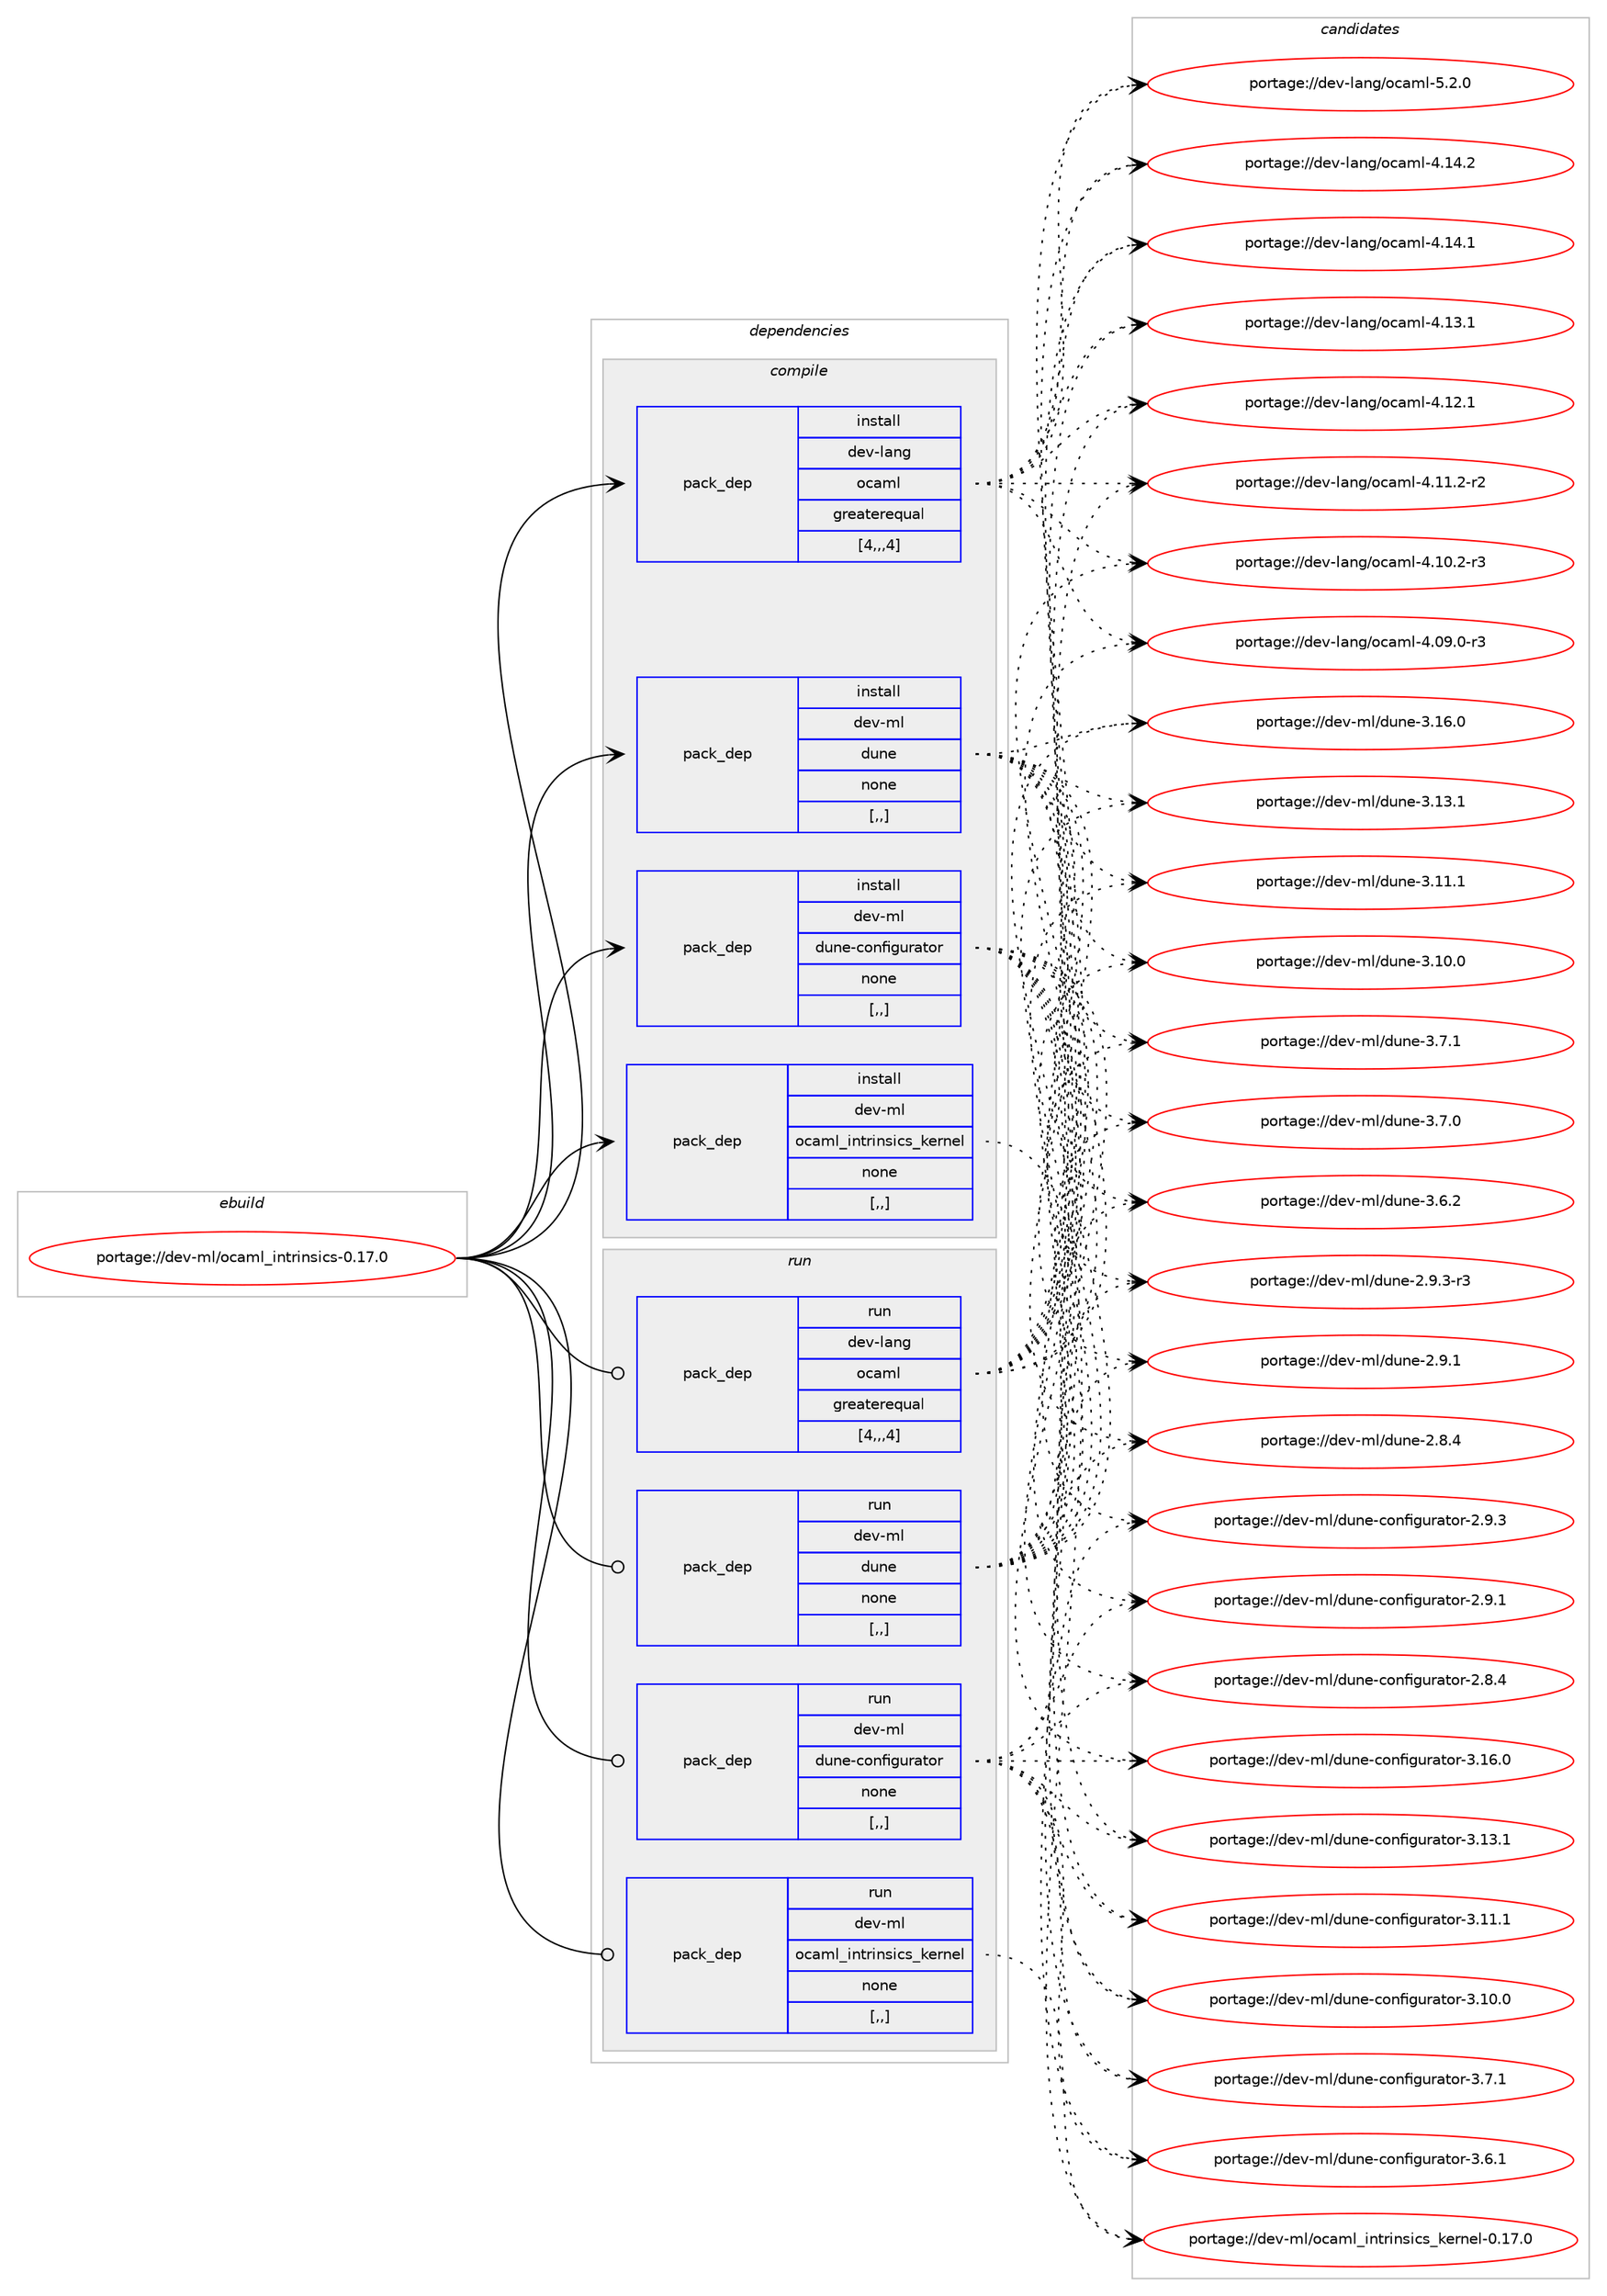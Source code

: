 digraph prolog {

# *************
# Graph options
# *************

newrank=true;
concentrate=true;
compound=true;
graph [rankdir=LR,fontname=Helvetica,fontsize=10,ranksep=1.5];#, ranksep=2.5, nodesep=0.2];
edge  [arrowhead=vee];
node  [fontname=Helvetica,fontsize=10];

# **********
# The ebuild
# **********

subgraph cluster_leftcol {
color=gray;
label=<<i>ebuild</i>>;
id [label="portage://dev-ml/ocaml_intrinsics-0.17.0", color=red, width=4, href="../dev-ml/ocaml_intrinsics-0.17.0.svg"];
}

# ****************
# The dependencies
# ****************

subgraph cluster_midcol {
color=gray;
label=<<i>dependencies</i>>;
subgraph cluster_compile {
fillcolor="#eeeeee";
style=filled;
label=<<i>compile</i>>;
subgraph pack90543 {
dependency121485 [label=<<TABLE BORDER="0" CELLBORDER="1" CELLSPACING="0" CELLPADDING="4" WIDTH="220"><TR><TD ROWSPAN="6" CELLPADDING="30">pack_dep</TD></TR><TR><TD WIDTH="110">install</TD></TR><TR><TD>dev-lang</TD></TR><TR><TD>ocaml</TD></TR><TR><TD>greaterequal</TD></TR><TR><TD>[4,,,4]</TD></TR></TABLE>>, shape=none, color=blue];
}
id:e -> dependency121485:w [weight=20,style="solid",arrowhead="vee"];
subgraph pack90544 {
dependency121486 [label=<<TABLE BORDER="0" CELLBORDER="1" CELLSPACING="0" CELLPADDING="4" WIDTH="220"><TR><TD ROWSPAN="6" CELLPADDING="30">pack_dep</TD></TR><TR><TD WIDTH="110">install</TD></TR><TR><TD>dev-ml</TD></TR><TR><TD>dune</TD></TR><TR><TD>none</TD></TR><TR><TD>[,,]</TD></TR></TABLE>>, shape=none, color=blue];
}
id:e -> dependency121486:w [weight=20,style="solid",arrowhead="vee"];
subgraph pack90545 {
dependency121487 [label=<<TABLE BORDER="0" CELLBORDER="1" CELLSPACING="0" CELLPADDING="4" WIDTH="220"><TR><TD ROWSPAN="6" CELLPADDING="30">pack_dep</TD></TR><TR><TD WIDTH="110">install</TD></TR><TR><TD>dev-ml</TD></TR><TR><TD>dune-configurator</TD></TR><TR><TD>none</TD></TR><TR><TD>[,,]</TD></TR></TABLE>>, shape=none, color=blue];
}
id:e -> dependency121487:w [weight=20,style="solid",arrowhead="vee"];
subgraph pack90546 {
dependency121488 [label=<<TABLE BORDER="0" CELLBORDER="1" CELLSPACING="0" CELLPADDING="4" WIDTH="220"><TR><TD ROWSPAN="6" CELLPADDING="30">pack_dep</TD></TR><TR><TD WIDTH="110">install</TD></TR><TR><TD>dev-ml</TD></TR><TR><TD>ocaml_intrinsics_kernel</TD></TR><TR><TD>none</TD></TR><TR><TD>[,,]</TD></TR></TABLE>>, shape=none, color=blue];
}
id:e -> dependency121488:w [weight=20,style="solid",arrowhead="vee"];
}
subgraph cluster_compileandrun {
fillcolor="#eeeeee";
style=filled;
label=<<i>compile and run</i>>;
}
subgraph cluster_run {
fillcolor="#eeeeee";
style=filled;
label=<<i>run</i>>;
subgraph pack90547 {
dependency121489 [label=<<TABLE BORDER="0" CELLBORDER="1" CELLSPACING="0" CELLPADDING="4" WIDTH="220"><TR><TD ROWSPAN="6" CELLPADDING="30">pack_dep</TD></TR><TR><TD WIDTH="110">run</TD></TR><TR><TD>dev-lang</TD></TR><TR><TD>ocaml</TD></TR><TR><TD>greaterequal</TD></TR><TR><TD>[4,,,4]</TD></TR></TABLE>>, shape=none, color=blue];
}
id:e -> dependency121489:w [weight=20,style="solid",arrowhead="odot"];
subgraph pack90548 {
dependency121490 [label=<<TABLE BORDER="0" CELLBORDER="1" CELLSPACING="0" CELLPADDING="4" WIDTH="220"><TR><TD ROWSPAN="6" CELLPADDING="30">pack_dep</TD></TR><TR><TD WIDTH="110">run</TD></TR><TR><TD>dev-ml</TD></TR><TR><TD>dune</TD></TR><TR><TD>none</TD></TR><TR><TD>[,,]</TD></TR></TABLE>>, shape=none, color=blue];
}
id:e -> dependency121490:w [weight=20,style="solid",arrowhead="odot"];
subgraph pack90549 {
dependency121491 [label=<<TABLE BORDER="0" CELLBORDER="1" CELLSPACING="0" CELLPADDING="4" WIDTH="220"><TR><TD ROWSPAN="6" CELLPADDING="30">pack_dep</TD></TR><TR><TD WIDTH="110">run</TD></TR><TR><TD>dev-ml</TD></TR><TR><TD>dune-configurator</TD></TR><TR><TD>none</TD></TR><TR><TD>[,,]</TD></TR></TABLE>>, shape=none, color=blue];
}
id:e -> dependency121491:w [weight=20,style="solid",arrowhead="odot"];
subgraph pack90550 {
dependency121492 [label=<<TABLE BORDER="0" CELLBORDER="1" CELLSPACING="0" CELLPADDING="4" WIDTH="220"><TR><TD ROWSPAN="6" CELLPADDING="30">pack_dep</TD></TR><TR><TD WIDTH="110">run</TD></TR><TR><TD>dev-ml</TD></TR><TR><TD>ocaml_intrinsics_kernel</TD></TR><TR><TD>none</TD></TR><TR><TD>[,,]</TD></TR></TABLE>>, shape=none, color=blue];
}
id:e -> dependency121492:w [weight=20,style="solid",arrowhead="odot"];
}
}

# **************
# The candidates
# **************

subgraph cluster_choices {
rank=same;
color=gray;
label=<<i>candidates</i>>;

subgraph choice90543 {
color=black;
nodesep=1;
choice1001011184510897110103471119997109108455346504648 [label="portage://dev-lang/ocaml-5.2.0", color=red, width=4,href="../dev-lang/ocaml-5.2.0.svg"];
choice100101118451089711010347111999710910845524649524650 [label="portage://dev-lang/ocaml-4.14.2", color=red, width=4,href="../dev-lang/ocaml-4.14.2.svg"];
choice100101118451089711010347111999710910845524649524649 [label="portage://dev-lang/ocaml-4.14.1", color=red, width=4,href="../dev-lang/ocaml-4.14.1.svg"];
choice100101118451089711010347111999710910845524649514649 [label="portage://dev-lang/ocaml-4.13.1", color=red, width=4,href="../dev-lang/ocaml-4.13.1.svg"];
choice100101118451089711010347111999710910845524649504649 [label="portage://dev-lang/ocaml-4.12.1", color=red, width=4,href="../dev-lang/ocaml-4.12.1.svg"];
choice1001011184510897110103471119997109108455246494946504511450 [label="portage://dev-lang/ocaml-4.11.2-r2", color=red, width=4,href="../dev-lang/ocaml-4.11.2-r2.svg"];
choice1001011184510897110103471119997109108455246494846504511451 [label="portage://dev-lang/ocaml-4.10.2-r3", color=red, width=4,href="../dev-lang/ocaml-4.10.2-r3.svg"];
choice1001011184510897110103471119997109108455246485746484511451 [label="portage://dev-lang/ocaml-4.09.0-r3", color=red, width=4,href="../dev-lang/ocaml-4.09.0-r3.svg"];
dependency121485:e -> choice1001011184510897110103471119997109108455346504648:w [style=dotted,weight="100"];
dependency121485:e -> choice100101118451089711010347111999710910845524649524650:w [style=dotted,weight="100"];
dependency121485:e -> choice100101118451089711010347111999710910845524649524649:w [style=dotted,weight="100"];
dependency121485:e -> choice100101118451089711010347111999710910845524649514649:w [style=dotted,weight="100"];
dependency121485:e -> choice100101118451089711010347111999710910845524649504649:w [style=dotted,weight="100"];
dependency121485:e -> choice1001011184510897110103471119997109108455246494946504511450:w [style=dotted,weight="100"];
dependency121485:e -> choice1001011184510897110103471119997109108455246494846504511451:w [style=dotted,weight="100"];
dependency121485:e -> choice1001011184510897110103471119997109108455246485746484511451:w [style=dotted,weight="100"];
}
subgraph choice90544 {
color=black;
nodesep=1;
choice100101118451091084710011711010145514649544648 [label="portage://dev-ml/dune-3.16.0", color=red, width=4,href="../dev-ml/dune-3.16.0.svg"];
choice100101118451091084710011711010145514649514649 [label="portage://dev-ml/dune-3.13.1", color=red, width=4,href="../dev-ml/dune-3.13.1.svg"];
choice100101118451091084710011711010145514649494649 [label="portage://dev-ml/dune-3.11.1", color=red, width=4,href="../dev-ml/dune-3.11.1.svg"];
choice100101118451091084710011711010145514649484648 [label="portage://dev-ml/dune-3.10.0", color=red, width=4,href="../dev-ml/dune-3.10.0.svg"];
choice1001011184510910847100117110101455146554649 [label="portage://dev-ml/dune-3.7.1", color=red, width=4,href="../dev-ml/dune-3.7.1.svg"];
choice1001011184510910847100117110101455146554648 [label="portage://dev-ml/dune-3.7.0", color=red, width=4,href="../dev-ml/dune-3.7.0.svg"];
choice1001011184510910847100117110101455146544650 [label="portage://dev-ml/dune-3.6.2", color=red, width=4,href="../dev-ml/dune-3.6.2.svg"];
choice10010111845109108471001171101014550465746514511451 [label="portage://dev-ml/dune-2.9.3-r3", color=red, width=4,href="../dev-ml/dune-2.9.3-r3.svg"];
choice1001011184510910847100117110101455046574649 [label="portage://dev-ml/dune-2.9.1", color=red, width=4,href="../dev-ml/dune-2.9.1.svg"];
choice1001011184510910847100117110101455046564652 [label="portage://dev-ml/dune-2.8.4", color=red, width=4,href="../dev-ml/dune-2.8.4.svg"];
dependency121486:e -> choice100101118451091084710011711010145514649544648:w [style=dotted,weight="100"];
dependency121486:e -> choice100101118451091084710011711010145514649514649:w [style=dotted,weight="100"];
dependency121486:e -> choice100101118451091084710011711010145514649494649:w [style=dotted,weight="100"];
dependency121486:e -> choice100101118451091084710011711010145514649484648:w [style=dotted,weight="100"];
dependency121486:e -> choice1001011184510910847100117110101455146554649:w [style=dotted,weight="100"];
dependency121486:e -> choice1001011184510910847100117110101455146554648:w [style=dotted,weight="100"];
dependency121486:e -> choice1001011184510910847100117110101455146544650:w [style=dotted,weight="100"];
dependency121486:e -> choice10010111845109108471001171101014550465746514511451:w [style=dotted,weight="100"];
dependency121486:e -> choice1001011184510910847100117110101455046574649:w [style=dotted,weight="100"];
dependency121486:e -> choice1001011184510910847100117110101455046564652:w [style=dotted,weight="100"];
}
subgraph choice90545 {
color=black;
nodesep=1;
choice100101118451091084710011711010145991111101021051031171149711611111445514649544648 [label="portage://dev-ml/dune-configurator-3.16.0", color=red, width=4,href="../dev-ml/dune-configurator-3.16.0.svg"];
choice100101118451091084710011711010145991111101021051031171149711611111445514649514649 [label="portage://dev-ml/dune-configurator-3.13.1", color=red, width=4,href="../dev-ml/dune-configurator-3.13.1.svg"];
choice100101118451091084710011711010145991111101021051031171149711611111445514649494649 [label="portage://dev-ml/dune-configurator-3.11.1", color=red, width=4,href="../dev-ml/dune-configurator-3.11.1.svg"];
choice100101118451091084710011711010145991111101021051031171149711611111445514649484648 [label="portage://dev-ml/dune-configurator-3.10.0", color=red, width=4,href="../dev-ml/dune-configurator-3.10.0.svg"];
choice1001011184510910847100117110101459911111010210510311711497116111114455146554649 [label="portage://dev-ml/dune-configurator-3.7.1", color=red, width=4,href="../dev-ml/dune-configurator-3.7.1.svg"];
choice1001011184510910847100117110101459911111010210510311711497116111114455146544649 [label="portage://dev-ml/dune-configurator-3.6.1", color=red, width=4,href="../dev-ml/dune-configurator-3.6.1.svg"];
choice1001011184510910847100117110101459911111010210510311711497116111114455046574651 [label="portage://dev-ml/dune-configurator-2.9.3", color=red, width=4,href="../dev-ml/dune-configurator-2.9.3.svg"];
choice1001011184510910847100117110101459911111010210510311711497116111114455046574649 [label="portage://dev-ml/dune-configurator-2.9.1", color=red, width=4,href="../dev-ml/dune-configurator-2.9.1.svg"];
choice1001011184510910847100117110101459911111010210510311711497116111114455046564652 [label="portage://dev-ml/dune-configurator-2.8.4", color=red, width=4,href="../dev-ml/dune-configurator-2.8.4.svg"];
dependency121487:e -> choice100101118451091084710011711010145991111101021051031171149711611111445514649544648:w [style=dotted,weight="100"];
dependency121487:e -> choice100101118451091084710011711010145991111101021051031171149711611111445514649514649:w [style=dotted,weight="100"];
dependency121487:e -> choice100101118451091084710011711010145991111101021051031171149711611111445514649494649:w [style=dotted,weight="100"];
dependency121487:e -> choice100101118451091084710011711010145991111101021051031171149711611111445514649484648:w [style=dotted,weight="100"];
dependency121487:e -> choice1001011184510910847100117110101459911111010210510311711497116111114455146554649:w [style=dotted,weight="100"];
dependency121487:e -> choice1001011184510910847100117110101459911111010210510311711497116111114455146544649:w [style=dotted,weight="100"];
dependency121487:e -> choice1001011184510910847100117110101459911111010210510311711497116111114455046574651:w [style=dotted,weight="100"];
dependency121487:e -> choice1001011184510910847100117110101459911111010210510311711497116111114455046574649:w [style=dotted,weight="100"];
dependency121487:e -> choice1001011184510910847100117110101459911111010210510311711497116111114455046564652:w [style=dotted,weight="100"];
}
subgraph choice90546 {
color=black;
nodesep=1;
choice1001011184510910847111999710910895105110116114105110115105991159510710111411010110845484649554648 [label="portage://dev-ml/ocaml_intrinsics_kernel-0.17.0", color=red, width=4,href="../dev-ml/ocaml_intrinsics_kernel-0.17.0.svg"];
dependency121488:e -> choice1001011184510910847111999710910895105110116114105110115105991159510710111411010110845484649554648:w [style=dotted,weight="100"];
}
subgraph choice90547 {
color=black;
nodesep=1;
choice1001011184510897110103471119997109108455346504648 [label="portage://dev-lang/ocaml-5.2.0", color=red, width=4,href="../dev-lang/ocaml-5.2.0.svg"];
choice100101118451089711010347111999710910845524649524650 [label="portage://dev-lang/ocaml-4.14.2", color=red, width=4,href="../dev-lang/ocaml-4.14.2.svg"];
choice100101118451089711010347111999710910845524649524649 [label="portage://dev-lang/ocaml-4.14.1", color=red, width=4,href="../dev-lang/ocaml-4.14.1.svg"];
choice100101118451089711010347111999710910845524649514649 [label="portage://dev-lang/ocaml-4.13.1", color=red, width=4,href="../dev-lang/ocaml-4.13.1.svg"];
choice100101118451089711010347111999710910845524649504649 [label="portage://dev-lang/ocaml-4.12.1", color=red, width=4,href="../dev-lang/ocaml-4.12.1.svg"];
choice1001011184510897110103471119997109108455246494946504511450 [label="portage://dev-lang/ocaml-4.11.2-r2", color=red, width=4,href="../dev-lang/ocaml-4.11.2-r2.svg"];
choice1001011184510897110103471119997109108455246494846504511451 [label="portage://dev-lang/ocaml-4.10.2-r3", color=red, width=4,href="../dev-lang/ocaml-4.10.2-r3.svg"];
choice1001011184510897110103471119997109108455246485746484511451 [label="portage://dev-lang/ocaml-4.09.0-r3", color=red, width=4,href="../dev-lang/ocaml-4.09.0-r3.svg"];
dependency121489:e -> choice1001011184510897110103471119997109108455346504648:w [style=dotted,weight="100"];
dependency121489:e -> choice100101118451089711010347111999710910845524649524650:w [style=dotted,weight="100"];
dependency121489:e -> choice100101118451089711010347111999710910845524649524649:w [style=dotted,weight="100"];
dependency121489:e -> choice100101118451089711010347111999710910845524649514649:w [style=dotted,weight="100"];
dependency121489:e -> choice100101118451089711010347111999710910845524649504649:w [style=dotted,weight="100"];
dependency121489:e -> choice1001011184510897110103471119997109108455246494946504511450:w [style=dotted,weight="100"];
dependency121489:e -> choice1001011184510897110103471119997109108455246494846504511451:w [style=dotted,weight="100"];
dependency121489:e -> choice1001011184510897110103471119997109108455246485746484511451:w [style=dotted,weight="100"];
}
subgraph choice90548 {
color=black;
nodesep=1;
choice100101118451091084710011711010145514649544648 [label="portage://dev-ml/dune-3.16.0", color=red, width=4,href="../dev-ml/dune-3.16.0.svg"];
choice100101118451091084710011711010145514649514649 [label="portage://dev-ml/dune-3.13.1", color=red, width=4,href="../dev-ml/dune-3.13.1.svg"];
choice100101118451091084710011711010145514649494649 [label="portage://dev-ml/dune-3.11.1", color=red, width=4,href="../dev-ml/dune-3.11.1.svg"];
choice100101118451091084710011711010145514649484648 [label="portage://dev-ml/dune-3.10.0", color=red, width=4,href="../dev-ml/dune-3.10.0.svg"];
choice1001011184510910847100117110101455146554649 [label="portage://dev-ml/dune-3.7.1", color=red, width=4,href="../dev-ml/dune-3.7.1.svg"];
choice1001011184510910847100117110101455146554648 [label="portage://dev-ml/dune-3.7.0", color=red, width=4,href="../dev-ml/dune-3.7.0.svg"];
choice1001011184510910847100117110101455146544650 [label="portage://dev-ml/dune-3.6.2", color=red, width=4,href="../dev-ml/dune-3.6.2.svg"];
choice10010111845109108471001171101014550465746514511451 [label="portage://dev-ml/dune-2.9.3-r3", color=red, width=4,href="../dev-ml/dune-2.9.3-r3.svg"];
choice1001011184510910847100117110101455046574649 [label="portage://dev-ml/dune-2.9.1", color=red, width=4,href="../dev-ml/dune-2.9.1.svg"];
choice1001011184510910847100117110101455046564652 [label="portage://dev-ml/dune-2.8.4", color=red, width=4,href="../dev-ml/dune-2.8.4.svg"];
dependency121490:e -> choice100101118451091084710011711010145514649544648:w [style=dotted,weight="100"];
dependency121490:e -> choice100101118451091084710011711010145514649514649:w [style=dotted,weight="100"];
dependency121490:e -> choice100101118451091084710011711010145514649494649:w [style=dotted,weight="100"];
dependency121490:e -> choice100101118451091084710011711010145514649484648:w [style=dotted,weight="100"];
dependency121490:e -> choice1001011184510910847100117110101455146554649:w [style=dotted,weight="100"];
dependency121490:e -> choice1001011184510910847100117110101455146554648:w [style=dotted,weight="100"];
dependency121490:e -> choice1001011184510910847100117110101455146544650:w [style=dotted,weight="100"];
dependency121490:e -> choice10010111845109108471001171101014550465746514511451:w [style=dotted,weight="100"];
dependency121490:e -> choice1001011184510910847100117110101455046574649:w [style=dotted,weight="100"];
dependency121490:e -> choice1001011184510910847100117110101455046564652:w [style=dotted,weight="100"];
}
subgraph choice90549 {
color=black;
nodesep=1;
choice100101118451091084710011711010145991111101021051031171149711611111445514649544648 [label="portage://dev-ml/dune-configurator-3.16.0", color=red, width=4,href="../dev-ml/dune-configurator-3.16.0.svg"];
choice100101118451091084710011711010145991111101021051031171149711611111445514649514649 [label="portage://dev-ml/dune-configurator-3.13.1", color=red, width=4,href="../dev-ml/dune-configurator-3.13.1.svg"];
choice100101118451091084710011711010145991111101021051031171149711611111445514649494649 [label="portage://dev-ml/dune-configurator-3.11.1", color=red, width=4,href="../dev-ml/dune-configurator-3.11.1.svg"];
choice100101118451091084710011711010145991111101021051031171149711611111445514649484648 [label="portage://dev-ml/dune-configurator-3.10.0", color=red, width=4,href="../dev-ml/dune-configurator-3.10.0.svg"];
choice1001011184510910847100117110101459911111010210510311711497116111114455146554649 [label="portage://dev-ml/dune-configurator-3.7.1", color=red, width=4,href="../dev-ml/dune-configurator-3.7.1.svg"];
choice1001011184510910847100117110101459911111010210510311711497116111114455146544649 [label="portage://dev-ml/dune-configurator-3.6.1", color=red, width=4,href="../dev-ml/dune-configurator-3.6.1.svg"];
choice1001011184510910847100117110101459911111010210510311711497116111114455046574651 [label="portage://dev-ml/dune-configurator-2.9.3", color=red, width=4,href="../dev-ml/dune-configurator-2.9.3.svg"];
choice1001011184510910847100117110101459911111010210510311711497116111114455046574649 [label="portage://dev-ml/dune-configurator-2.9.1", color=red, width=4,href="../dev-ml/dune-configurator-2.9.1.svg"];
choice1001011184510910847100117110101459911111010210510311711497116111114455046564652 [label="portage://dev-ml/dune-configurator-2.8.4", color=red, width=4,href="../dev-ml/dune-configurator-2.8.4.svg"];
dependency121491:e -> choice100101118451091084710011711010145991111101021051031171149711611111445514649544648:w [style=dotted,weight="100"];
dependency121491:e -> choice100101118451091084710011711010145991111101021051031171149711611111445514649514649:w [style=dotted,weight="100"];
dependency121491:e -> choice100101118451091084710011711010145991111101021051031171149711611111445514649494649:w [style=dotted,weight="100"];
dependency121491:e -> choice100101118451091084710011711010145991111101021051031171149711611111445514649484648:w [style=dotted,weight="100"];
dependency121491:e -> choice1001011184510910847100117110101459911111010210510311711497116111114455146554649:w [style=dotted,weight="100"];
dependency121491:e -> choice1001011184510910847100117110101459911111010210510311711497116111114455146544649:w [style=dotted,weight="100"];
dependency121491:e -> choice1001011184510910847100117110101459911111010210510311711497116111114455046574651:w [style=dotted,weight="100"];
dependency121491:e -> choice1001011184510910847100117110101459911111010210510311711497116111114455046574649:w [style=dotted,weight="100"];
dependency121491:e -> choice1001011184510910847100117110101459911111010210510311711497116111114455046564652:w [style=dotted,weight="100"];
}
subgraph choice90550 {
color=black;
nodesep=1;
choice1001011184510910847111999710910895105110116114105110115105991159510710111411010110845484649554648 [label="portage://dev-ml/ocaml_intrinsics_kernel-0.17.0", color=red, width=4,href="../dev-ml/ocaml_intrinsics_kernel-0.17.0.svg"];
dependency121492:e -> choice1001011184510910847111999710910895105110116114105110115105991159510710111411010110845484649554648:w [style=dotted,weight="100"];
}
}

}
